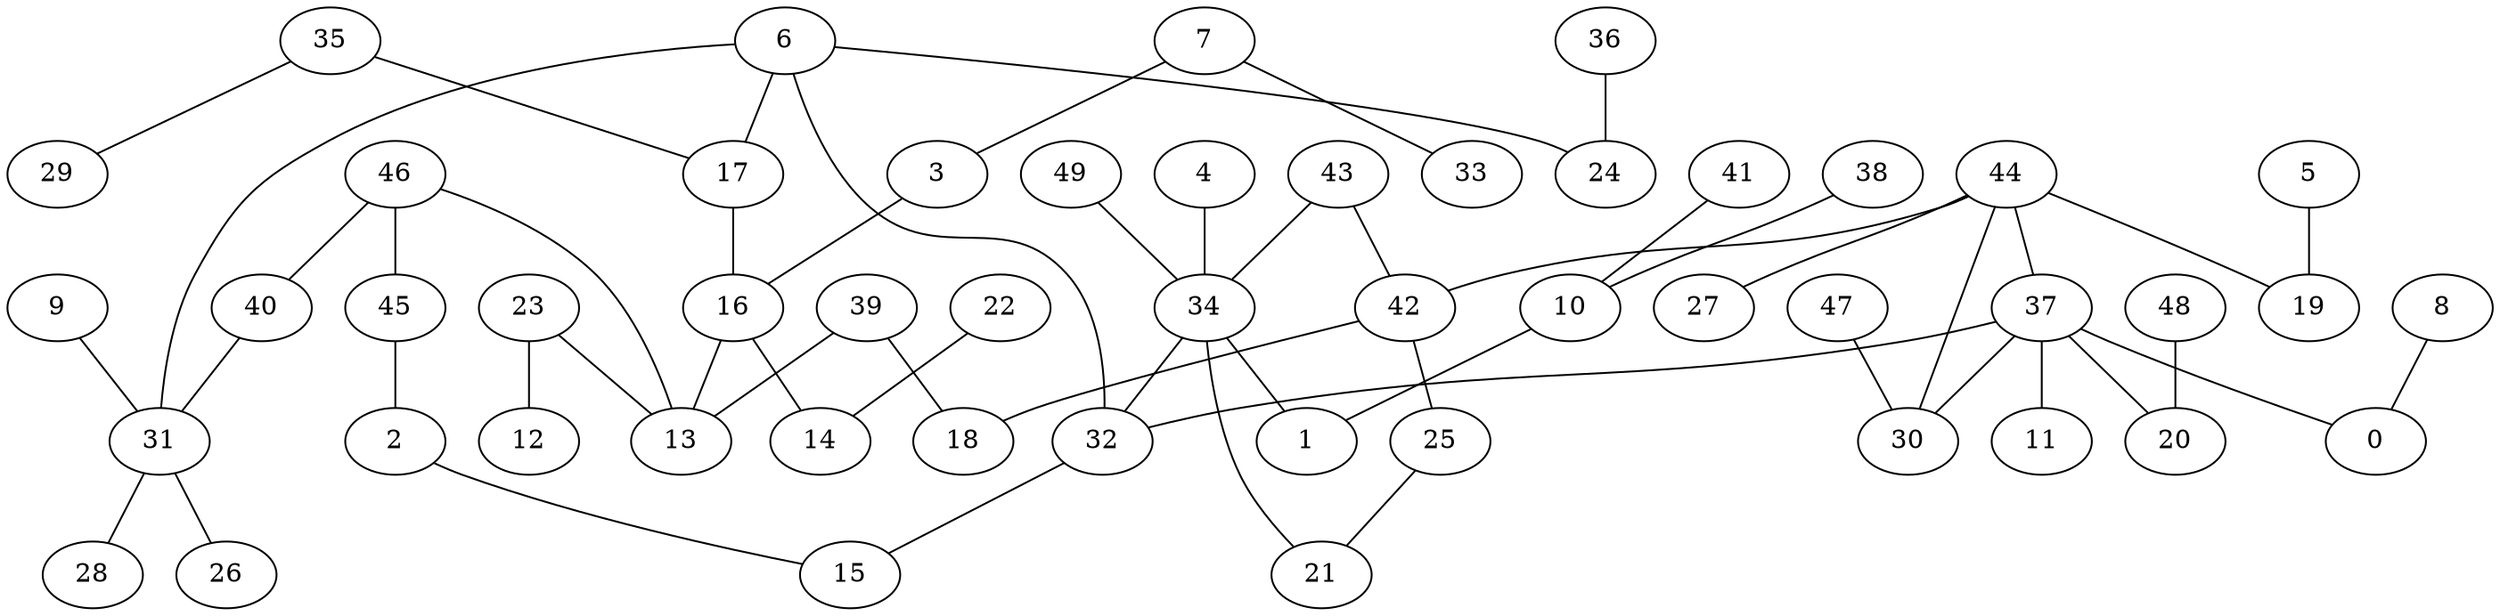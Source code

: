 digraph GG_graph {

subgraph G_graph {
edge [color = black]
"4" -> "34" [dir = none]
"5" -> "19" [dir = none]
"48" -> "20" [dir = none]
"38" -> "10" [dir = none]
"46" -> "45" [dir = none]
"23" -> "12" [dir = none]
"23" -> "13" [dir = none]
"9" -> "31" [dir = none]
"8" -> "0" [dir = none]
"47" -> "30" [dir = none]
"16" -> "13" [dir = none]
"16" -> "14" [dir = none]
"41" -> "10" [dir = none]
"31" -> "26" [dir = none]
"31" -> "28" [dir = none]
"37" -> "11" [dir = none]
"37" -> "30" [dir = none]
"37" -> "20" [dir = none]
"37" -> "0" [dir = none]
"37" -> "32" [dir = none]
"36" -> "24" [dir = none]
"22" -> "14" [dir = none]
"17" -> "16" [dir = none]
"40" -> "31" [dir = none]
"7" -> "33" [dir = none]
"7" -> "3" [dir = none]
"10" -> "1" [dir = none]
"42" -> "18" [dir = none]
"49" -> "34" [dir = none]
"25" -> "21" [dir = none]
"2" -> "15" [dir = none]
"32" -> "15" [dir = none]
"45" -> "2" [dir = none]
"3" -> "16" [dir = none]
"6" -> "24" [dir = none]
"6" -> "17" [dir = none]
"6" -> "31" [dir = none]
"6" -> "32" [dir = none]
"34" -> "21" [dir = none]
"34" -> "32" [dir = none]
"34" -> "1" [dir = none]
"43" -> "42" [dir = none]
"43" -> "34" [dir = none]
"39" -> "18" [dir = none]
"35" -> "29" [dir = none]
"35" -> "17" [dir = none]
"44" -> "19" [dir = none]
"44" -> "27" [dir = none]
"44" -> "37" [dir = none]
"46" -> "13" [dir = none]
"46" -> "40" [dir = none]
"42" -> "25" [dir = none]
"39" -> "13" [dir = none]
"44" -> "42" [dir = none]
"44" -> "30" [dir = none]
}

}
